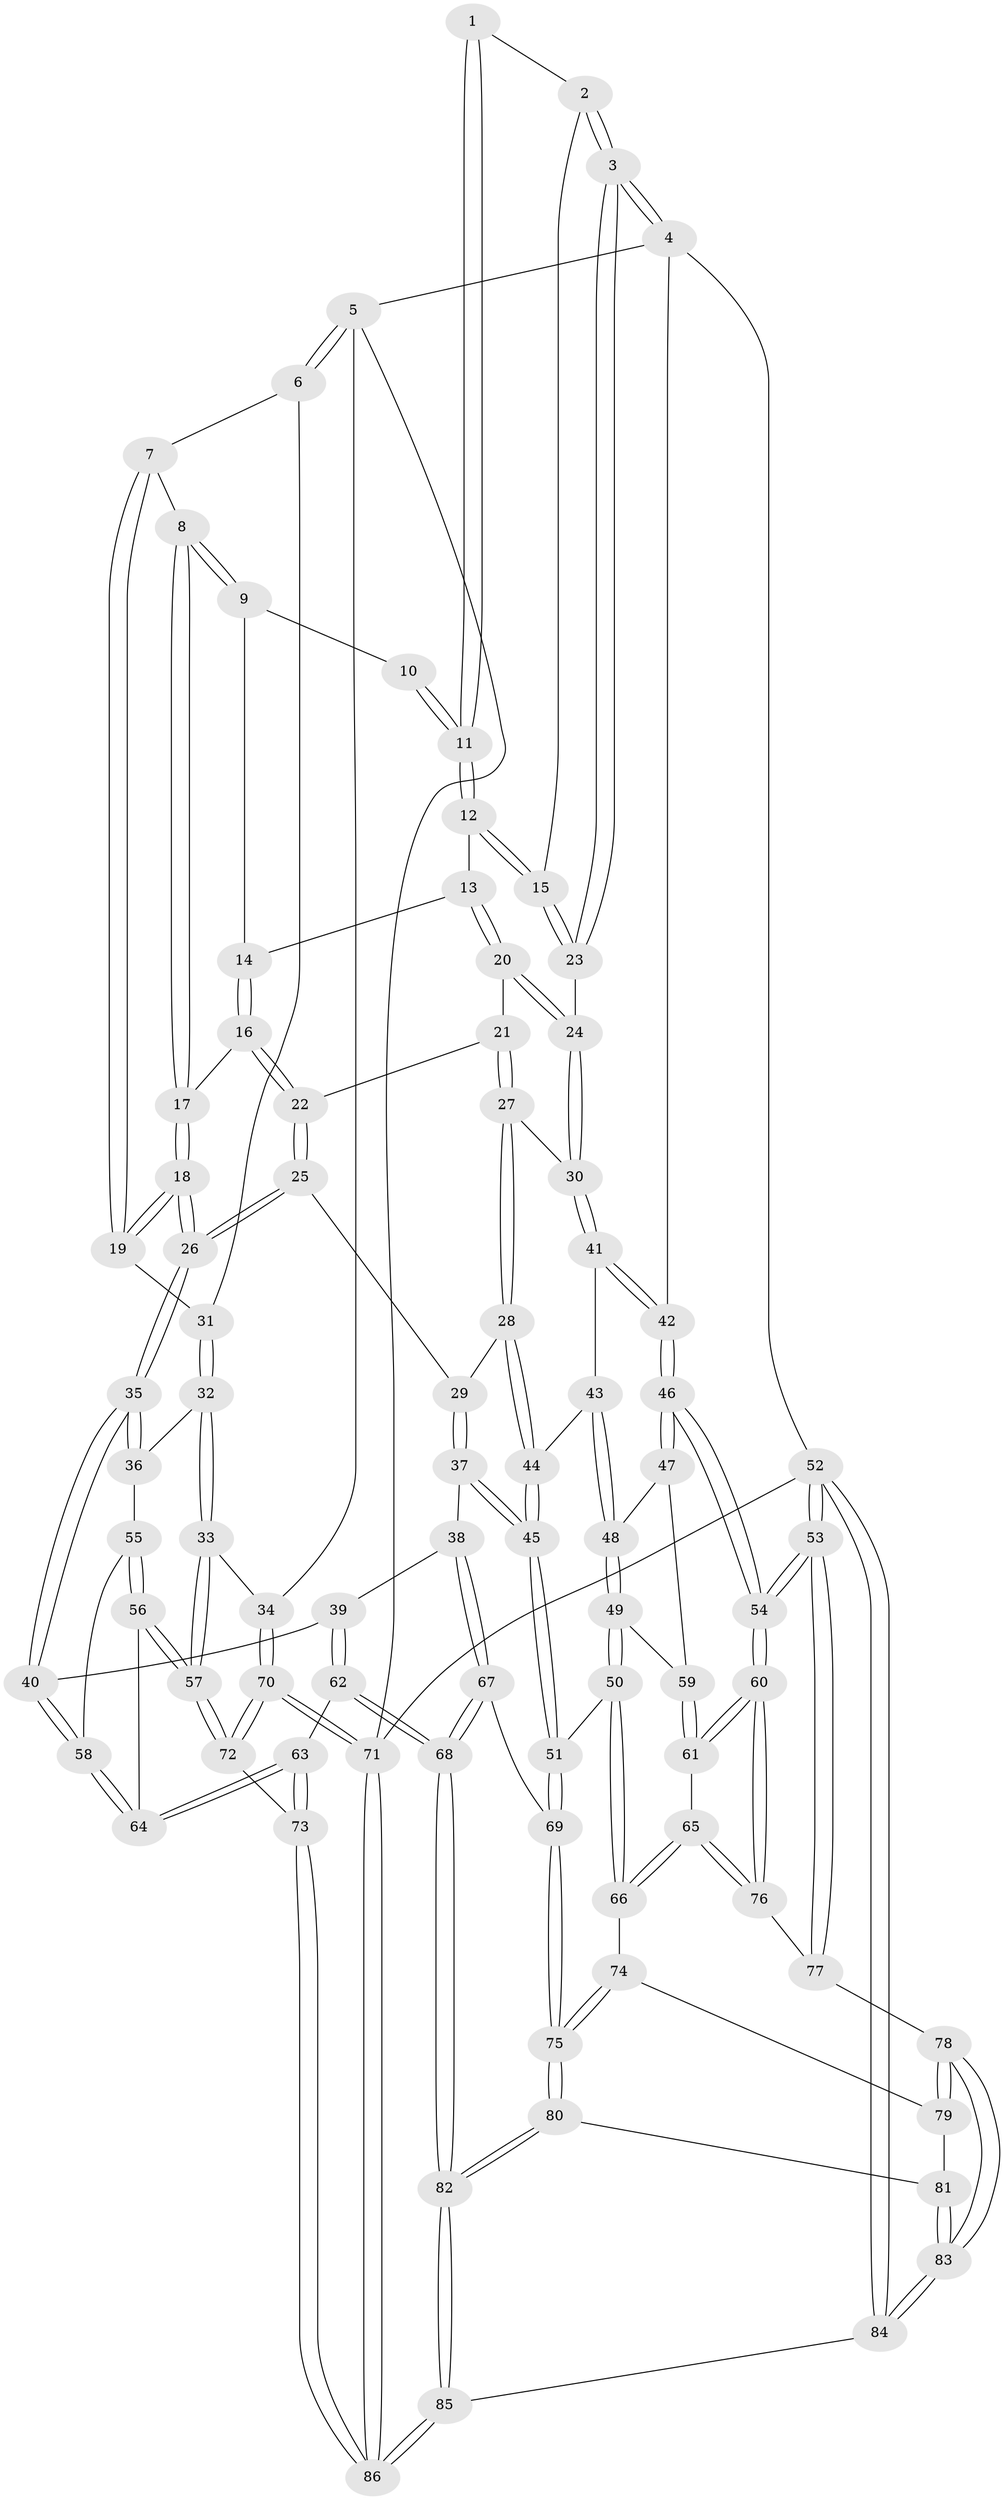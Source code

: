 // Generated by graph-tools (version 1.1) at 2025/11/02/27/25 16:11:51]
// undirected, 86 vertices, 212 edges
graph export_dot {
graph [start="1"]
  node [color=gray90,style=filled];
  1 [pos="+0.8789315527855543+0"];
  2 [pos="+1+0"];
  3 [pos="+1+0"];
  4 [pos="+1+0"];
  5 [pos="+0+0"];
  6 [pos="+0+0"];
  7 [pos="+0.28942745336557263+0"];
  8 [pos="+0.30835281854079793+0"];
  9 [pos="+0.5081483347775033+0"];
  10 [pos="+0.6343775104743705+0"];
  11 [pos="+0.7205871681512347+0.183152247971256"];
  12 [pos="+0.7230091144329205+0.20545497251462463"];
  13 [pos="+0.6724644225034058+0.20165267117313646"];
  14 [pos="+0.6156459187387368+0.17514497558056508"];
  15 [pos="+0.7604451143117786+0.23054279750328613"];
  16 [pos="+0.5251957004692532+0.25358393934885787"];
  17 [pos="+0.36137469556040286+0.14917102125613713"];
  18 [pos="+0.32505169339980744+0.33027586639527834"];
  19 [pos="+0.17796570166887024+0.34112182527629364"];
  20 [pos="+0.5855287718071199+0.3231496534386117"];
  21 [pos="+0.5775654592624649+0.32639749495363823"];
  22 [pos="+0.5508976312431542+0.3164336977907309"];
  23 [pos="+0.8019807766068683+0.3137384791123318"];
  24 [pos="+0.802321503771517+0.3159171528244772"];
  25 [pos="+0.486732863920493+0.3702310035115131"];
  26 [pos="+0.32824523204391426+0.3367994283419422"];
  27 [pos="+0.614550096642597+0.4200162706598261"];
  28 [pos="+0.6059817619336232+0.4555953495988528"];
  29 [pos="+0.4906018394686907+0.4028392424331688"];
  30 [pos="+0.817971677389351+0.34949007404841353"];
  31 [pos="+0.14368714716185188+0.3466942849131336"];
  32 [pos="+0.0792465349841566+0.4979250622287651"];
  33 [pos="+0.03183587068493117+0.5161276486251394"];
  34 [pos="+0+0.4998471360380287"];
  35 [pos="+0.33066619960378096+0.5308169480170479"];
  36 [pos="+0.15254509703280184+0.5216515183487178"];
  37 [pos="+0.44774768087678146+0.5761618958555768"];
  38 [pos="+0.43419895473135023+0.5792309642677393"];
  39 [pos="+0.40898899498721325+0.5753071834692192"];
  40 [pos="+0.3512793327491782+0.5532453793227734"];
  41 [pos="+0.8343728640409654+0.3696776913260164"];
  42 [pos="+1+0.3072222343997857"];
  43 [pos="+0.8334077155994659+0.3779346592852179"];
  44 [pos="+0.6073099421930009+0.5117762144003863"];
  45 [pos="+0.5901671979231181+0.5886701868592429"];
  46 [pos="+1+0.5522964395489056"];
  47 [pos="+0.991204729249386+0.5862645371643228"];
  48 [pos="+0.837564981701268+0.4927501678307645"];
  49 [pos="+0.7483172992302141+0.60659737106371"];
  50 [pos="+0.6998396929966559+0.66250866976633"];
  51 [pos="+0.632952229817869+0.624502918713835"];
  52 [pos="+1+1"];
  53 [pos="+1+1"];
  54 [pos="+1+1"];
  55 [pos="+0.18332528022614722+0.6460904936073772"];
  56 [pos="+0.12736432655982904+0.7190928061719496"];
  57 [pos="+0.10114617673699243+0.7306664650319279"];
  58 [pos="+0.26613431088208733+0.6720859875841814"];
  59 [pos="+0.9571891651179213+0.6342710487456398"];
  60 [pos="+1+0.8791686976971219"];
  61 [pos="+0.899911778283535+0.7309437674004037"];
  62 [pos="+0.31134191234947883+0.8505513671610024"];
  63 [pos="+0.3031967161756965+0.8490735326050537"];
  64 [pos="+0.2559897802129524+0.7124135559576383"];
  65 [pos="+0.740342761565922+0.7192070404075868"];
  66 [pos="+0.712699604873066+0.6949883556379941"];
  67 [pos="+0.4549825750278459+0.8189283671768841"];
  68 [pos="+0.32501569750550097+0.8565890363631496"];
  69 [pos="+0.45613966767149017+0.8192678839258533"];
  70 [pos="+0+0.8473359748239448"];
  71 [pos="+0+1"];
  72 [pos="+0.07047870260714661+0.8189000804001635"];
  73 [pos="+0.16285740294677187+0.8950072577652142"];
  74 [pos="+0.6502638740355792+0.7666826758960318"];
  75 [pos="+0.4656084497138936+0.8251046397751773"];
  76 [pos="+0.7636004034318473+0.8322404144416311"];
  77 [pos="+0.7629984071977616+0.866761196705471"];
  78 [pos="+0.7080131401261196+0.9323715866461947"];
  79 [pos="+0.6326174001846232+0.8148234591518813"];
  80 [pos="+0.49981907269213377+0.8689624548241308"];
  81 [pos="+0.5920875624835938+0.9090743881088302"];
  82 [pos="+0.4280701258689702+1"];
  83 [pos="+0.6466714660502294+1"];
  84 [pos="+0.6389129068125126+1"];
  85 [pos="+0.4357589487008922+1"];
  86 [pos="+0.10389547342274967+1"];
  1 -- 2;
  1 -- 11;
  1 -- 11;
  2 -- 3;
  2 -- 3;
  2 -- 15;
  3 -- 4;
  3 -- 4;
  3 -- 23;
  3 -- 23;
  4 -- 5;
  4 -- 42;
  4 -- 52;
  5 -- 6;
  5 -- 6;
  5 -- 34;
  5 -- 71;
  6 -- 7;
  6 -- 31;
  7 -- 8;
  7 -- 19;
  7 -- 19;
  8 -- 9;
  8 -- 9;
  8 -- 17;
  8 -- 17;
  9 -- 10;
  9 -- 14;
  10 -- 11;
  10 -- 11;
  11 -- 12;
  11 -- 12;
  12 -- 13;
  12 -- 15;
  12 -- 15;
  13 -- 14;
  13 -- 20;
  13 -- 20;
  14 -- 16;
  14 -- 16;
  15 -- 23;
  15 -- 23;
  16 -- 17;
  16 -- 22;
  16 -- 22;
  17 -- 18;
  17 -- 18;
  18 -- 19;
  18 -- 19;
  18 -- 26;
  18 -- 26;
  19 -- 31;
  20 -- 21;
  20 -- 24;
  20 -- 24;
  21 -- 22;
  21 -- 27;
  21 -- 27;
  22 -- 25;
  22 -- 25;
  23 -- 24;
  24 -- 30;
  24 -- 30;
  25 -- 26;
  25 -- 26;
  25 -- 29;
  26 -- 35;
  26 -- 35;
  27 -- 28;
  27 -- 28;
  27 -- 30;
  28 -- 29;
  28 -- 44;
  28 -- 44;
  29 -- 37;
  29 -- 37;
  30 -- 41;
  30 -- 41;
  31 -- 32;
  31 -- 32;
  32 -- 33;
  32 -- 33;
  32 -- 36;
  33 -- 34;
  33 -- 57;
  33 -- 57;
  34 -- 70;
  34 -- 70;
  35 -- 36;
  35 -- 36;
  35 -- 40;
  35 -- 40;
  36 -- 55;
  37 -- 38;
  37 -- 45;
  37 -- 45;
  38 -- 39;
  38 -- 67;
  38 -- 67;
  39 -- 40;
  39 -- 62;
  39 -- 62;
  40 -- 58;
  40 -- 58;
  41 -- 42;
  41 -- 42;
  41 -- 43;
  42 -- 46;
  42 -- 46;
  43 -- 44;
  43 -- 48;
  43 -- 48;
  44 -- 45;
  44 -- 45;
  45 -- 51;
  45 -- 51;
  46 -- 47;
  46 -- 47;
  46 -- 54;
  46 -- 54;
  47 -- 48;
  47 -- 59;
  48 -- 49;
  48 -- 49;
  49 -- 50;
  49 -- 50;
  49 -- 59;
  50 -- 51;
  50 -- 66;
  50 -- 66;
  51 -- 69;
  51 -- 69;
  52 -- 53;
  52 -- 53;
  52 -- 84;
  52 -- 84;
  52 -- 71;
  53 -- 54;
  53 -- 54;
  53 -- 77;
  53 -- 77;
  54 -- 60;
  54 -- 60;
  55 -- 56;
  55 -- 56;
  55 -- 58;
  56 -- 57;
  56 -- 57;
  56 -- 64;
  57 -- 72;
  57 -- 72;
  58 -- 64;
  58 -- 64;
  59 -- 61;
  59 -- 61;
  60 -- 61;
  60 -- 61;
  60 -- 76;
  60 -- 76;
  61 -- 65;
  62 -- 63;
  62 -- 68;
  62 -- 68;
  63 -- 64;
  63 -- 64;
  63 -- 73;
  63 -- 73;
  65 -- 66;
  65 -- 66;
  65 -- 76;
  65 -- 76;
  66 -- 74;
  67 -- 68;
  67 -- 68;
  67 -- 69;
  68 -- 82;
  68 -- 82;
  69 -- 75;
  69 -- 75;
  70 -- 71;
  70 -- 71;
  70 -- 72;
  70 -- 72;
  71 -- 86;
  71 -- 86;
  72 -- 73;
  73 -- 86;
  73 -- 86;
  74 -- 75;
  74 -- 75;
  74 -- 79;
  75 -- 80;
  75 -- 80;
  76 -- 77;
  77 -- 78;
  78 -- 79;
  78 -- 79;
  78 -- 83;
  78 -- 83;
  79 -- 81;
  80 -- 81;
  80 -- 82;
  80 -- 82;
  81 -- 83;
  81 -- 83;
  82 -- 85;
  82 -- 85;
  83 -- 84;
  83 -- 84;
  84 -- 85;
  85 -- 86;
  85 -- 86;
}
